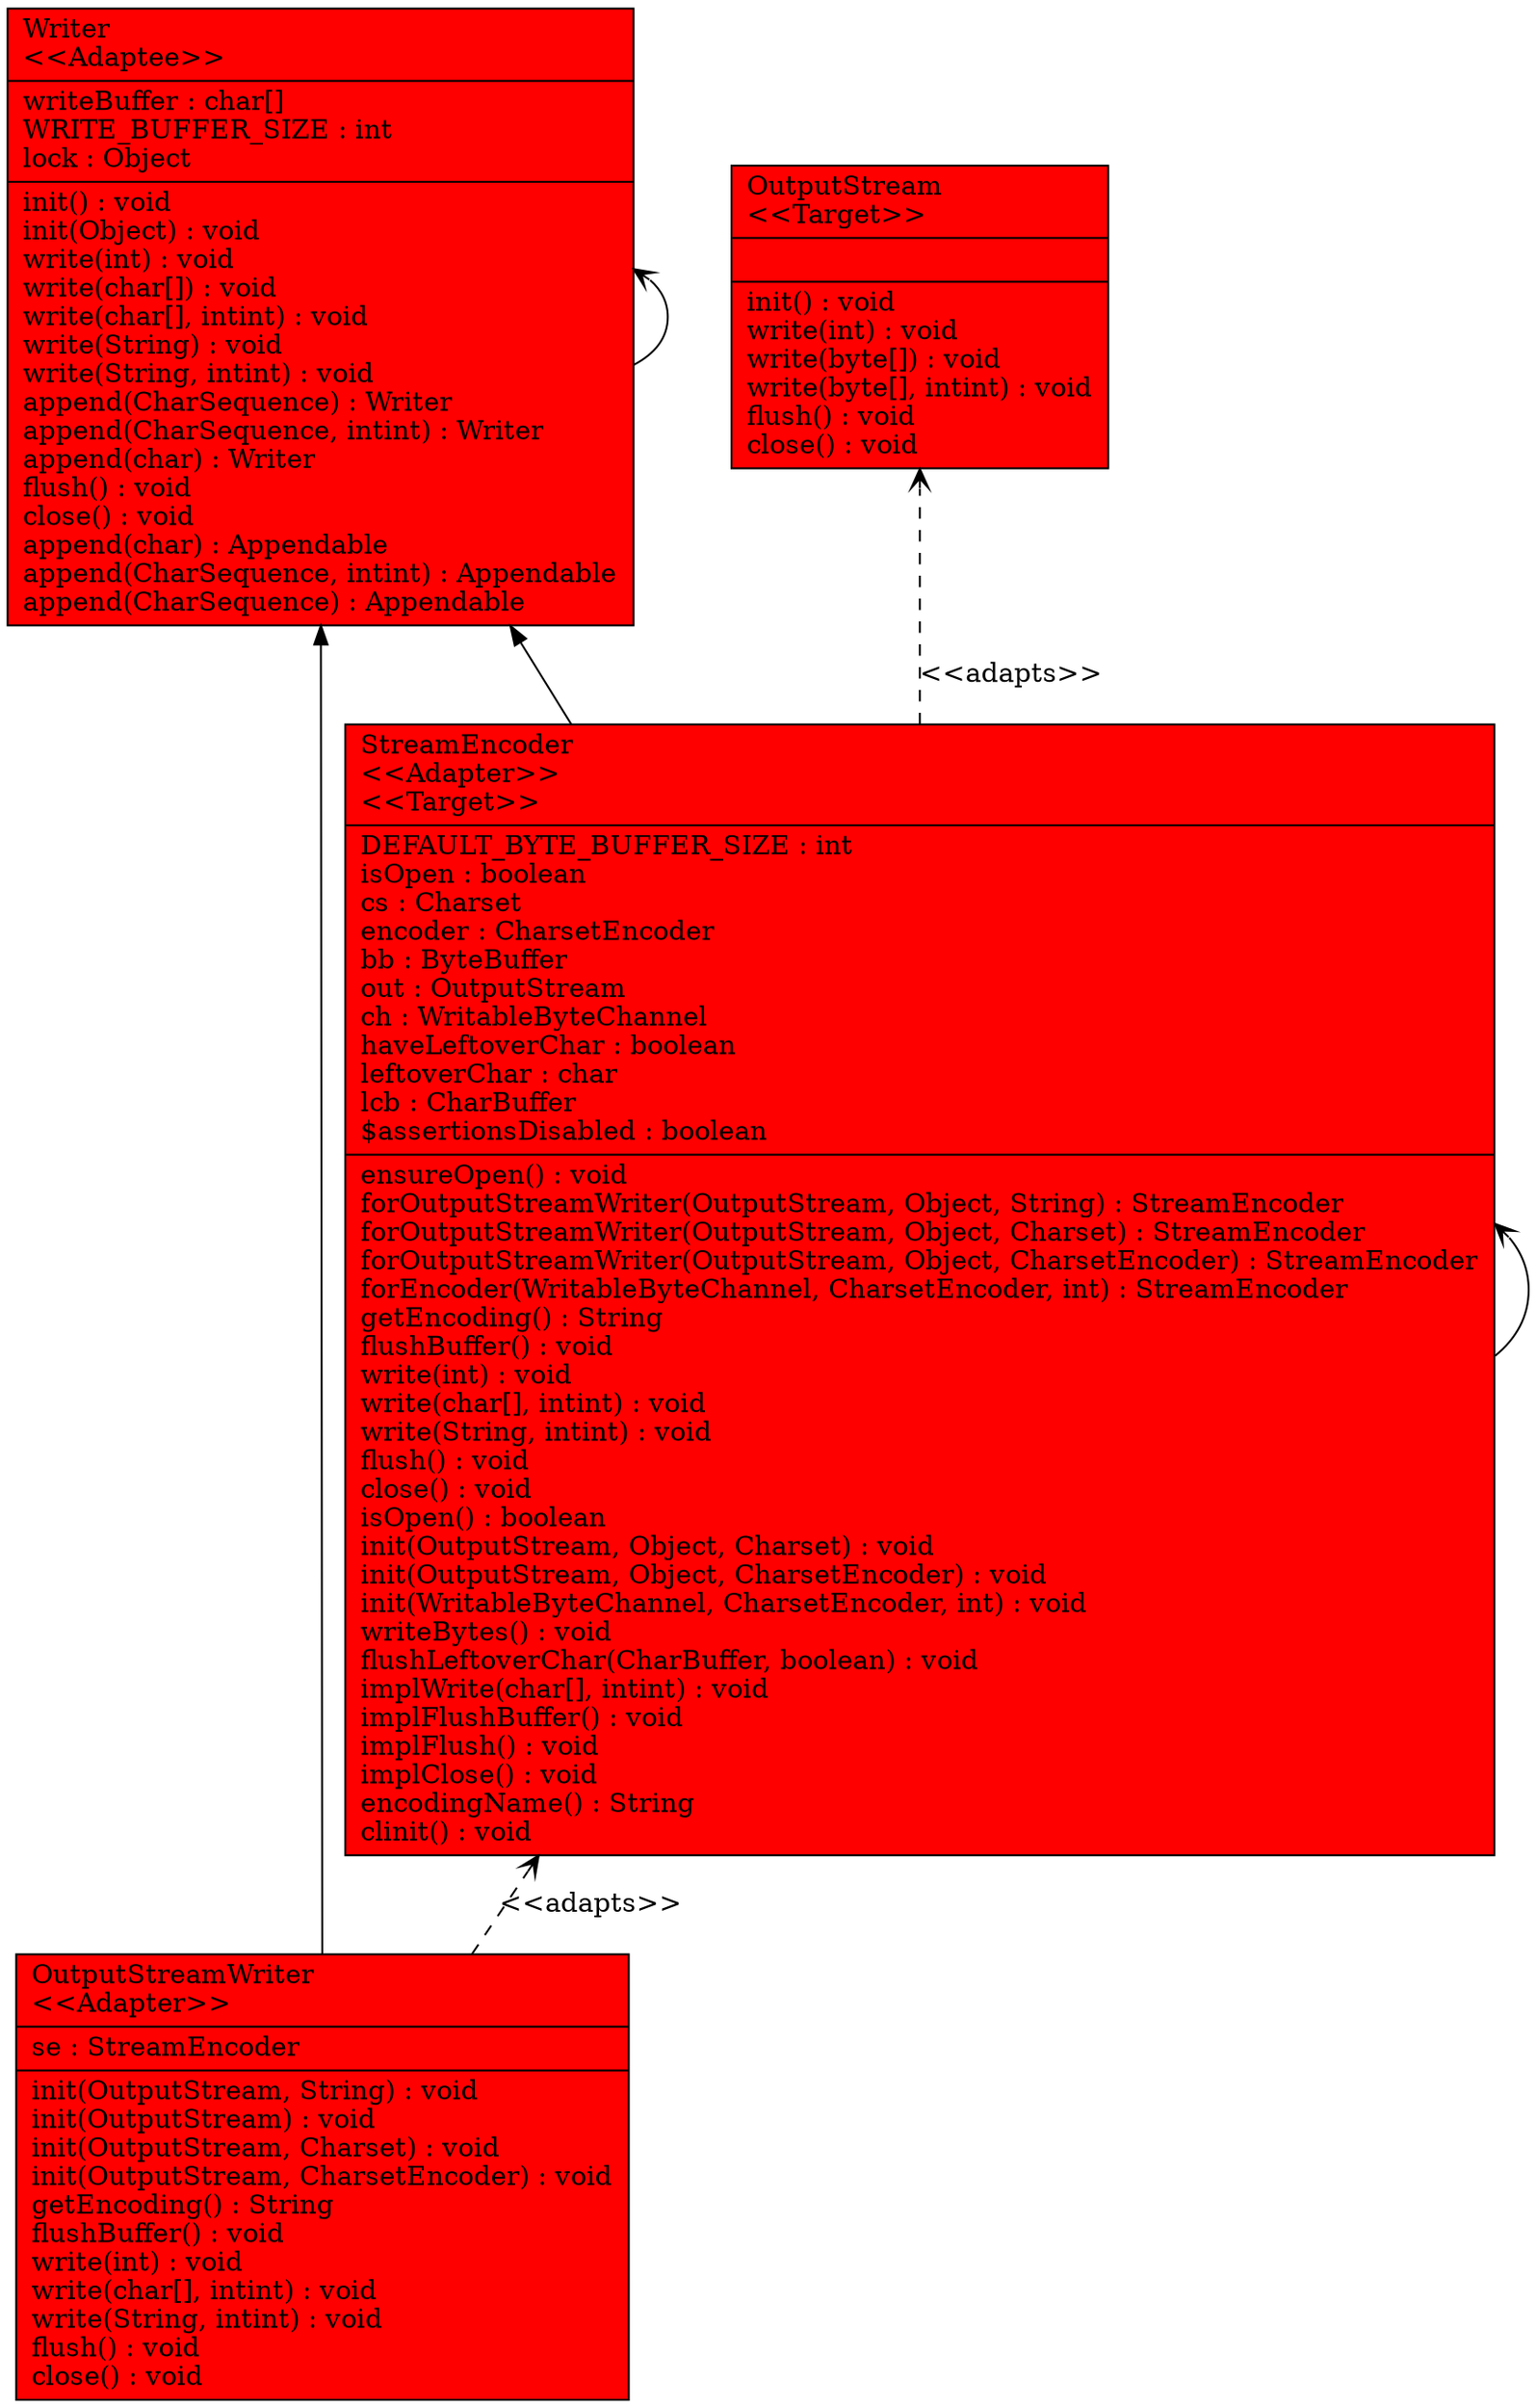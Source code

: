 digraph G {

fontname = "Bitstream Vera Sans"
fontsize = 8
rankdir=BT

node [shape = "record" color = "#000000" fillcolor = "#ff0000" style="filled"]
ClassTOutputStream [label = "{OutputStream\l\<\<Target\>\>\l||init() : void\lwrite(int) : void\lwrite(byte[]) : void\lwrite(byte[], intint) : void\lflush() : void\lclose() : void\l}"]
node [shape = "record" color = "#000000" fillcolor = "#ff0000" style="filled"]
ClassTOutputStreamWriter [label = "{OutputStreamWriter\l\<\<Adapter\>\>\l|se : StreamEncoder\l|init(OutputStream, String) : void\linit(OutputStream) : void\linit(OutputStream, Charset) : void\linit(OutputStream, CharsetEncoder) : void\lgetEncoding() : String\lflushBuffer() : void\lwrite(int) : void\lwrite(char[], intint) : void\lwrite(String, intint) : void\lflush() : void\lclose() : void\l}"]
node [shape = "record" color = "#000000" fillcolor = "#ff0000" style="filled"]
ClassTWriter [label = "{Writer\l\<\<Adaptee\>\>\l|writeBuffer : char[]\lWRITE_BUFFER_SIZE : int\llock : Object\l|init() : void\linit(Object) : void\lwrite(int) : void\lwrite(char[]) : void\lwrite(char[], intint) : void\lwrite(String) : void\lwrite(String, intint) : void\lappend(CharSequence) : Writer\lappend(CharSequence, intint) : Writer\lappend(char) : Writer\lflush() : void\lclose() : void\lappend(char) : Appendable\lappend(CharSequence, intint) : Appendable\lappend(CharSequence) : Appendable\l}"]
node [shape = "record" color = "#000000" fillcolor = "#ff0000" style="filled"]
ClassTStreamEncoder [label = "{StreamEncoder\l\<\<Adapter\>\>\l\<\<Target\>\>\l|DEFAULT_BYTE_BUFFER_SIZE : int\lisOpen : boolean\lcs : Charset\lencoder : CharsetEncoder\lbb : ByteBuffer\lout : OutputStream\lch : WritableByteChannel\lhaveLeftoverChar : boolean\lleftoverChar : char\llcb : CharBuffer\l$assertionsDisabled : boolean\l|ensureOpen() : void\lforOutputStreamWriter(OutputStream, Object, String) : StreamEncoder\lforOutputStreamWriter(OutputStream, Object, Charset) : StreamEncoder\lforOutputStreamWriter(OutputStream, Object, CharsetEncoder) : StreamEncoder\lforEncoder(WritableByteChannel, CharsetEncoder, int) : StreamEncoder\lgetEncoding() : String\lflushBuffer() : void\lwrite(int) : void\lwrite(char[], intint) : void\lwrite(String, intint) : void\lflush() : void\lclose() : void\lisOpen() : boolean\linit(OutputStream, Object, Charset) : void\linit(OutputStream, Object, CharsetEncoder) : void\linit(WritableByteChannel, CharsetEncoder, int) : void\lwriteBytes() : void\lflushLeftoverChar(CharBuffer, boolean) : void\limplWrite(char[], intint) : void\limplFlushBuffer() : void\limplFlush() : void\limplClose() : void\lencodingName() : String\lclinit() : void\l}"]
edge [arrowhead = "normal" style = "solid" label = ""]
ClassTOutputStreamWriter -> ClassTWriter
edge [arrowhead = "vee" style = "dashed" label = "\<\<adapts\>\>"]
ClassTOutputStreamWriter -> ClassTStreamEncoder
edge [arrowhead = "vee" style = "solid" label = ""]
ClassTWriter -> ClassTWriter
edge [arrowhead = "normal" style = "solid" label = ""]
ClassTStreamEncoder -> ClassTWriter
edge [arrowhead = "vee" style = "dashed" label = "\<\<adapts\>\>"]
ClassTStreamEncoder -> ClassTOutputStream
edge [arrowhead = "vee" style = "solid" label = ""]
ClassTStreamEncoder -> ClassTStreamEncoder
}
